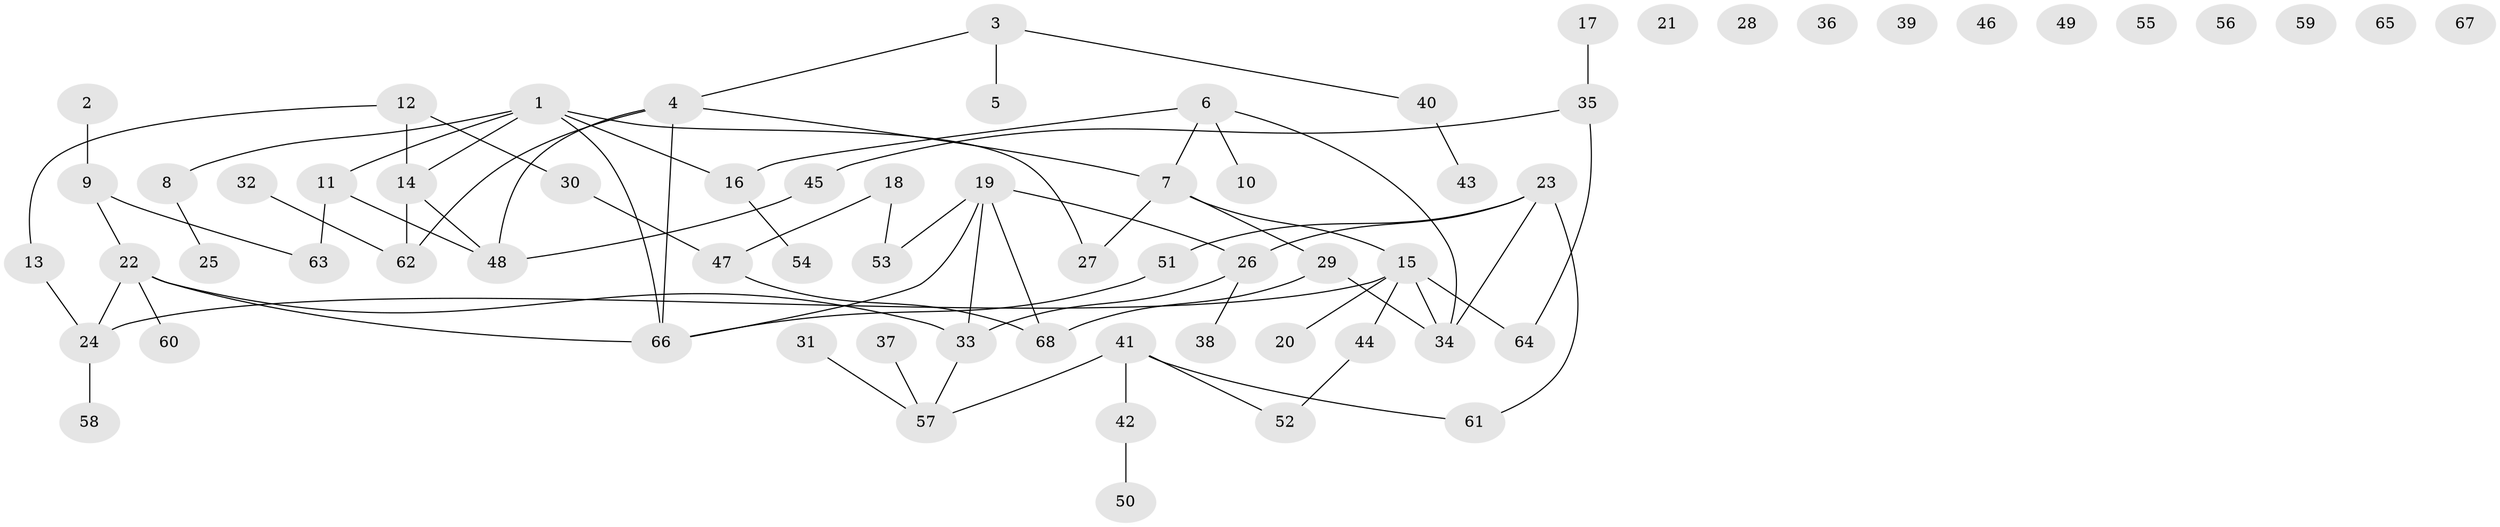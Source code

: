 // coarse degree distribution, {5: 0.21621621621621623, 2: 0.16216216216216217, 1: 0.2702702702702703, 6: 0.05405405405405406, 3: 0.21621621621621623, 4: 0.08108108108108109}
// Generated by graph-tools (version 1.1) at 2025/35/03/04/25 23:35:52]
// undirected, 68 vertices, 76 edges
graph export_dot {
  node [color=gray90,style=filled];
  1;
  2;
  3;
  4;
  5;
  6;
  7;
  8;
  9;
  10;
  11;
  12;
  13;
  14;
  15;
  16;
  17;
  18;
  19;
  20;
  21;
  22;
  23;
  24;
  25;
  26;
  27;
  28;
  29;
  30;
  31;
  32;
  33;
  34;
  35;
  36;
  37;
  38;
  39;
  40;
  41;
  42;
  43;
  44;
  45;
  46;
  47;
  48;
  49;
  50;
  51;
  52;
  53;
  54;
  55;
  56;
  57;
  58;
  59;
  60;
  61;
  62;
  63;
  64;
  65;
  66;
  67;
  68;
  1 -- 8;
  1 -- 11;
  1 -- 14;
  1 -- 16;
  1 -- 27;
  1 -- 66;
  2 -- 9;
  3 -- 4;
  3 -- 5;
  3 -- 40;
  4 -- 7;
  4 -- 48;
  4 -- 62;
  4 -- 66;
  6 -- 7;
  6 -- 10;
  6 -- 16;
  6 -- 34;
  7 -- 15;
  7 -- 27;
  7 -- 29;
  8 -- 25;
  9 -- 22;
  9 -- 63;
  11 -- 48;
  11 -- 63;
  12 -- 13;
  12 -- 14;
  12 -- 30;
  13 -- 24;
  14 -- 48;
  14 -- 62;
  15 -- 20;
  15 -- 24;
  15 -- 34;
  15 -- 44;
  15 -- 64;
  16 -- 54;
  17 -- 35;
  18 -- 47;
  18 -- 53;
  19 -- 26;
  19 -- 33;
  19 -- 53;
  19 -- 66;
  19 -- 68;
  22 -- 24;
  22 -- 33;
  22 -- 60;
  22 -- 66;
  23 -- 26;
  23 -- 34;
  23 -- 51;
  23 -- 61;
  24 -- 58;
  26 -- 33;
  26 -- 38;
  29 -- 34;
  29 -- 68;
  30 -- 47;
  31 -- 57;
  32 -- 62;
  33 -- 57;
  35 -- 45;
  35 -- 64;
  37 -- 57;
  40 -- 43;
  41 -- 42;
  41 -- 52;
  41 -- 57;
  41 -- 61;
  42 -- 50;
  44 -- 52;
  45 -- 48;
  47 -- 68;
  51 -- 66;
}
